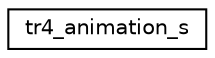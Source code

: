 digraph "Graphical Class Hierarchy"
{
 // INTERACTIVE_SVG=YES
  edge [fontname="Helvetica",fontsize="10",labelfontname="Helvetica",labelfontsize="10"];
  node [fontname="Helvetica",fontsize="10",shape=record];
  rankdir="LR";
  Node1 [label="tr4_animation_s",height=0.2,width=0.4,color="black", fillcolor="white", style="filled",URL="$_tomb_raider_8h.html#structtr4__animation__s"];
}
